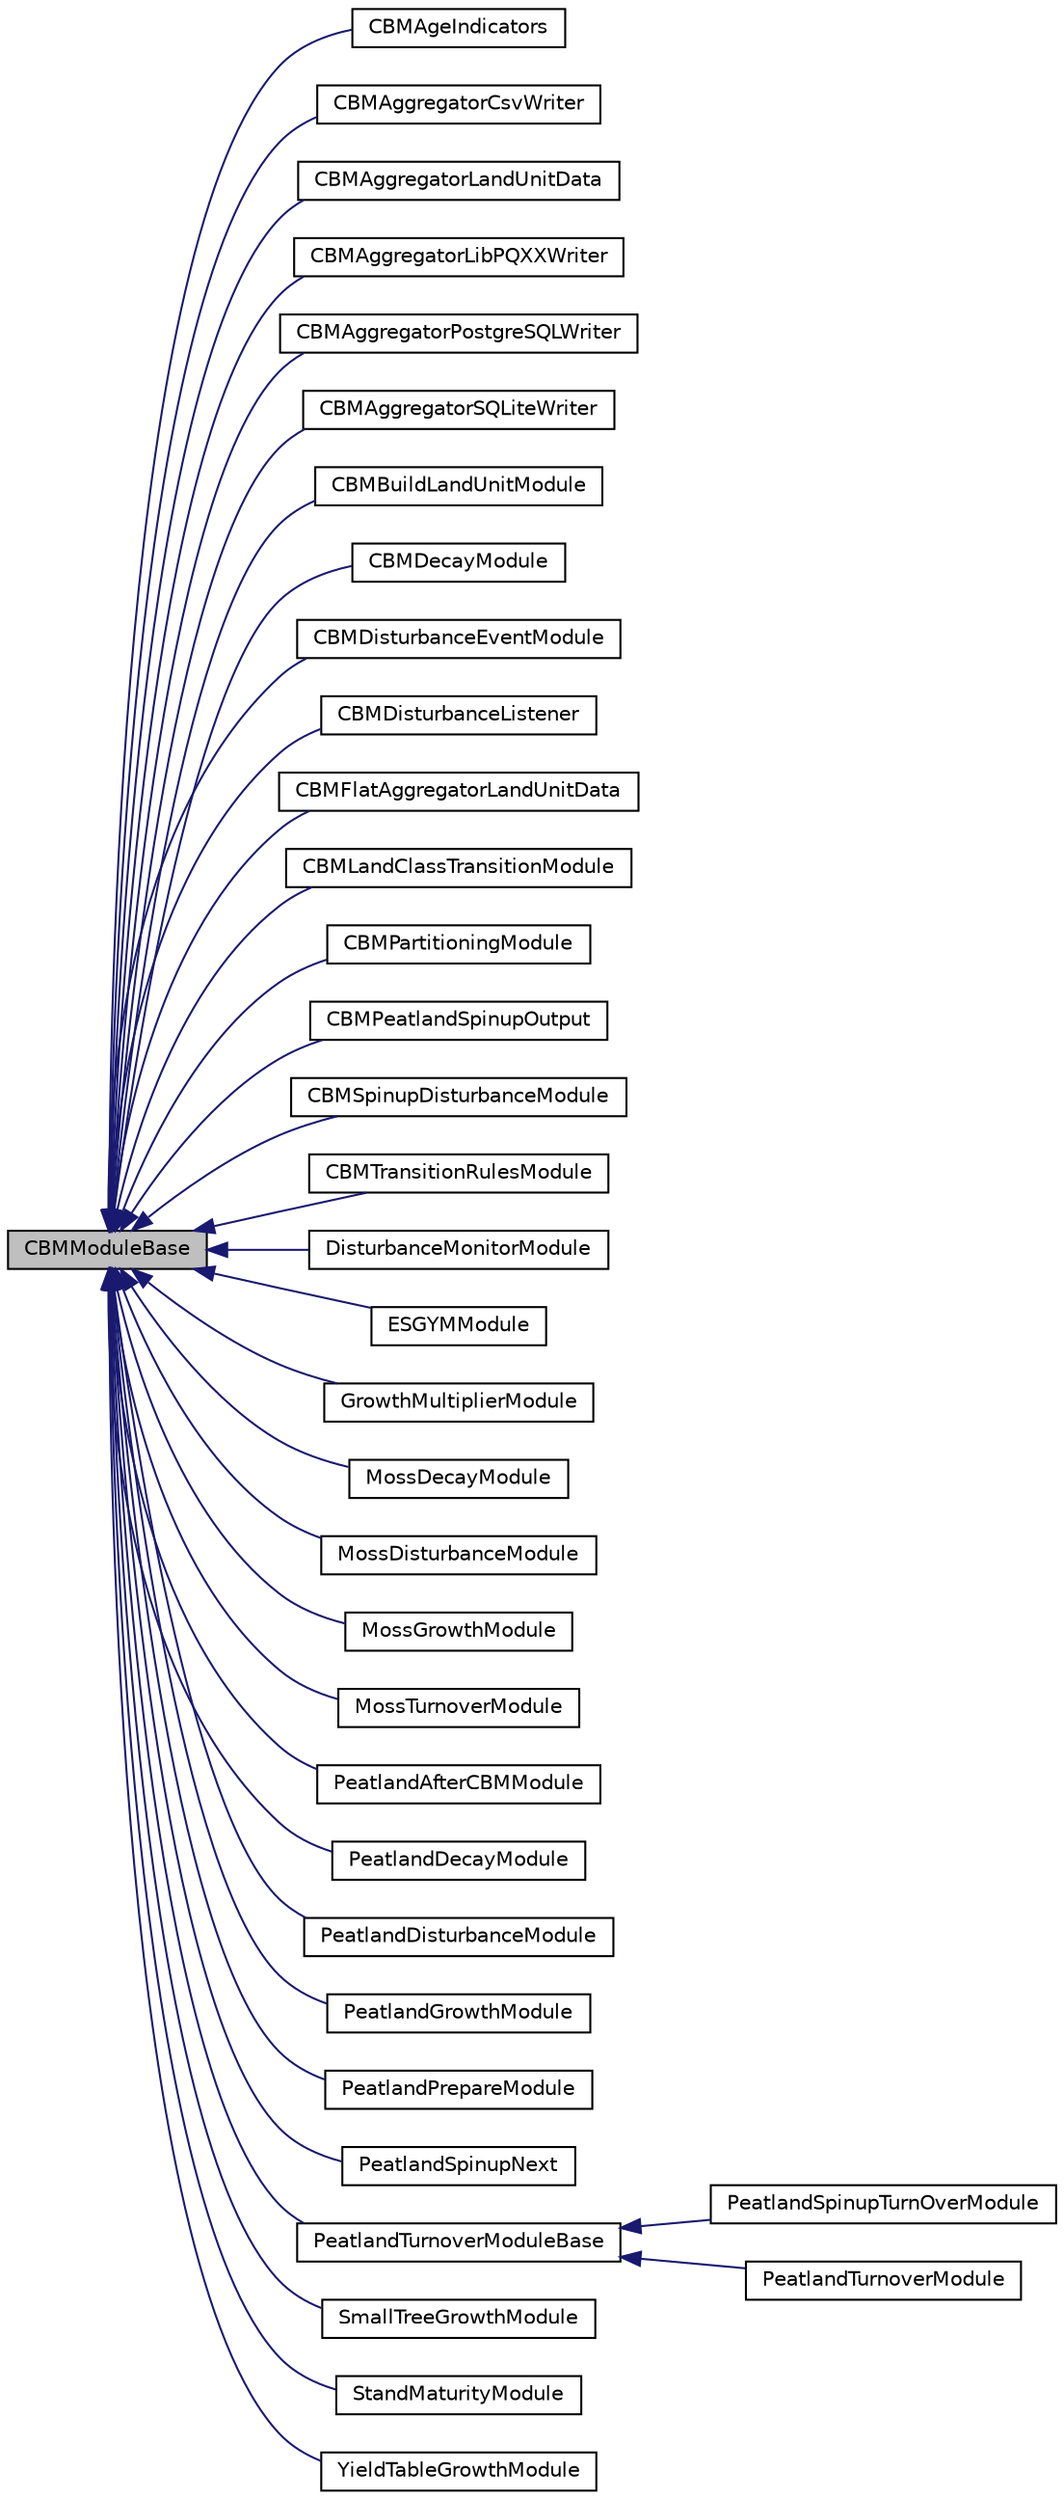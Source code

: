 digraph "CBMModuleBase"
{
 // LATEX_PDF_SIZE
  edge [fontname="Helvetica",fontsize="10",labelfontname="Helvetica",labelfontsize="10"];
  node [fontname="Helvetica",fontsize="10",shape=record];
  rankdir="LR";
  Node1 [label="CBMModuleBase",height=0.2,width=0.4,color="black", fillcolor="grey75", style="filled", fontcolor="black",tooltip=" "];
  Node1 -> Node2 [dir="back",color="midnightblue",fontsize="10",style="solid",fontname="Helvetica"];
  Node2 [label="CBMAgeIndicators",height=0.2,width=0.4,color="black", fillcolor="white", style="filled",URL="$classmoja_1_1modules_1_1cbm_1_1CBMAgeIndicators.html",tooltip=" "];
  Node1 -> Node3 [dir="back",color="midnightblue",fontsize="10",style="solid",fontname="Helvetica"];
  Node3 [label="CBMAggregatorCsvWriter",height=0.2,width=0.4,color="black", fillcolor="white", style="filled",URL="$classmoja_1_1modules_1_1cbm_1_1CBMAggregatorCsvWriter.html",tooltip=" "];
  Node1 -> Node4 [dir="back",color="midnightblue",fontsize="10",style="solid",fontname="Helvetica"];
  Node4 [label="CBMAggregatorLandUnitData",height=0.2,width=0.4,color="black", fillcolor="white", style="filled",URL="$classmoja_1_1modules_1_1cbm_1_1CBMAggregatorLandUnitData.html",tooltip=" "];
  Node1 -> Node5 [dir="back",color="midnightblue",fontsize="10",style="solid",fontname="Helvetica"];
  Node5 [label="CBMAggregatorLibPQXXWriter",height=0.2,width=0.4,color="black", fillcolor="white", style="filled",URL="$classmoja_1_1modules_1_1cbm_1_1CBMAggregatorLibPQXXWriter.html",tooltip=" "];
  Node1 -> Node6 [dir="back",color="midnightblue",fontsize="10",style="solid",fontname="Helvetica"];
  Node6 [label="CBMAggregatorPostgreSQLWriter",height=0.2,width=0.4,color="black", fillcolor="white", style="filled",URL="$classmoja_1_1modules_1_1cbm_1_1CBMAggregatorPostgreSQLWriter.html",tooltip=" "];
  Node1 -> Node7 [dir="back",color="midnightblue",fontsize="10",style="solid",fontname="Helvetica"];
  Node7 [label="CBMAggregatorSQLiteWriter",height=0.2,width=0.4,color="black", fillcolor="white", style="filled",URL="$classmoja_1_1modules_1_1cbm_1_1CBMAggregatorSQLiteWriter.html",tooltip=" "];
  Node1 -> Node8 [dir="back",color="midnightblue",fontsize="10",style="solid",fontname="Helvetica"];
  Node8 [label="CBMBuildLandUnitModule",height=0.2,width=0.4,color="black", fillcolor="white", style="filled",URL="$classmoja_1_1modules_1_1cbm_1_1CBMBuildLandUnitModule.html",tooltip=" "];
  Node1 -> Node9 [dir="back",color="midnightblue",fontsize="10",style="solid",fontname="Helvetica"];
  Node9 [label="CBMDecayModule",height=0.2,width=0.4,color="black", fillcolor="white", style="filled",URL="$classmoja_1_1modules_1_1cbm_1_1CBMDecayModule.html",tooltip="Performs annual decay and turnover on a set of dead organic matter pools"];
  Node1 -> Node10 [dir="back",color="midnightblue",fontsize="10",style="solid",fontname="Helvetica"];
  Node10 [label="CBMDisturbanceEventModule",height=0.2,width=0.4,color="black", fillcolor="white", style="filled",URL="$classmoja_1_1modules_1_1cbm_1_1CBMDisturbanceEventModule.html",tooltip=" "];
  Node1 -> Node11 [dir="back",color="midnightblue",fontsize="10",style="solid",fontname="Helvetica"];
  Node11 [label="CBMDisturbanceListener",height=0.2,width=0.4,color="black", fillcolor="white", style="filled",URL="$classmoja_1_1modules_1_1cbm_1_1CBMDisturbanceListener.html",tooltip=" "];
  Node1 -> Node12 [dir="back",color="midnightblue",fontsize="10",style="solid",fontname="Helvetica"];
  Node12 [label="CBMFlatAggregatorLandUnitData",height=0.2,width=0.4,color="black", fillcolor="white", style="filled",URL="$classmoja_1_1modules_1_1cbm_1_1CBMFlatAggregatorLandUnitData.html",tooltip=" "];
  Node1 -> Node13 [dir="back",color="midnightblue",fontsize="10",style="solid",fontname="Helvetica"];
  Node13 [label="CBMLandClassTransitionModule",height=0.2,width=0.4,color="black", fillcolor="white", style="filled",URL="$classmoja_1_1modules_1_1cbm_1_1CBMLandClassTransitionModule.html",tooltip=" "];
  Node1 -> Node14 [dir="back",color="midnightblue",fontsize="10",style="solid",fontname="Helvetica"];
  Node14 [label="CBMPartitioningModule",height=0.2,width=0.4,color="black", fillcolor="white", style="filled",URL="$classmoja_1_1modules_1_1cbm_1_1CBMPartitioningModule.html",tooltip=" "];
  Node1 -> Node15 [dir="back",color="midnightblue",fontsize="10",style="solid",fontname="Helvetica"];
  Node15 [label="CBMPeatlandSpinupOutput",height=0.2,width=0.4,color="black", fillcolor="white", style="filled",URL="$classmoja_1_1modules_1_1cbm_1_1CBMPeatlandSpinupOutput.html",tooltip=" "];
  Node1 -> Node16 [dir="back",color="midnightblue",fontsize="10",style="solid",fontname="Helvetica"];
  Node16 [label="CBMSpinupDisturbanceModule",height=0.2,width=0.4,color="black", fillcolor="white", style="filled",URL="$classmoja_1_1modules_1_1cbm_1_1CBMSpinupDisturbanceModule.html",tooltip=" "];
  Node1 -> Node17 [dir="back",color="midnightblue",fontsize="10",style="solid",fontname="Helvetica"];
  Node17 [label="CBMTransitionRulesModule",height=0.2,width=0.4,color="black", fillcolor="white", style="filled",URL="$classmoja_1_1modules_1_1cbm_1_1CBMTransitionRulesModule.html",tooltip=" "];
  Node1 -> Node18 [dir="back",color="midnightblue",fontsize="10",style="solid",fontname="Helvetica"];
  Node18 [label="DisturbanceMonitorModule",height=0.2,width=0.4,color="black", fillcolor="white", style="filled",URL="$classmoja_1_1modules_1_1cbm_1_1DisturbanceMonitorModule.html",tooltip=" "];
  Node1 -> Node19 [dir="back",color="midnightblue",fontsize="10",style="solid",fontname="Helvetica"];
  Node19 [label="ESGYMModule",height=0.2,width=0.4,color="black", fillcolor="white", style="filled",URL="$classmoja_1_1modules_1_1cbm_1_1ESGYMModule.html",tooltip=" "];
  Node1 -> Node20 [dir="back",color="midnightblue",fontsize="10",style="solid",fontname="Helvetica"];
  Node20 [label="GrowthMultiplierModule",height=0.2,width=0.4,color="black", fillcolor="white", style="filled",URL="$classmoja_1_1modules_1_1cbm_1_1GrowthMultiplierModule.html",tooltip=" "];
  Node1 -> Node21 [dir="back",color="midnightblue",fontsize="10",style="solid",fontname="Helvetica"];
  Node21 [label="MossDecayModule",height=0.2,width=0.4,color="black", fillcolor="white", style="filled",URL="$classmoja_1_1modules_1_1cbm_1_1MossDecayModule.html",tooltip="Parameters for moss related computing."];
  Node1 -> Node22 [dir="back",color="midnightblue",fontsize="10",style="solid",fontname="Helvetica"];
  Node22 [label="MossDisturbanceModule",height=0.2,width=0.4,color="black", fillcolor="white", style="filled",URL="$classmoja_1_1modules_1_1cbm_1_1MossDisturbanceModule.html",tooltip=" "];
  Node1 -> Node23 [dir="back",color="midnightblue",fontsize="10",style="solid",fontname="Helvetica"];
  Node23 [label="MossGrowthModule",height=0.2,width=0.4,color="black", fillcolor="white", style="filled",URL="$classmoja_1_1modules_1_1cbm_1_1MossGrowthModule.html",tooltip="Parameters for moss related computing."];
  Node1 -> Node24 [dir="back",color="midnightblue",fontsize="10",style="solid",fontname="Helvetica"];
  Node24 [label="MossTurnoverModule",height=0.2,width=0.4,color="black", fillcolor="white", style="filled",URL="$classmoja_1_1modules_1_1cbm_1_1MossTurnoverModule.html",tooltip="Parameters for moss related computing."];
  Node1 -> Node25 [dir="back",color="midnightblue",fontsize="10",style="solid",fontname="Helvetica"];
  Node25 [label="PeatlandAfterCBMModule",height=0.2,width=0.4,color="black", fillcolor="white", style="filled",URL="$classmoja_1_1modules_1_1cbm_1_1PeatlandAfterCBMModule.html",tooltip=" "];
  Node1 -> Node26 [dir="back",color="midnightblue",fontsize="10",style="solid",fontname="Helvetica"];
  Node26 [label="PeatlandDecayModule",height=0.2,width=0.4,color="black", fillcolor="white", style="filled",URL="$classmoja_1_1modules_1_1cbm_1_1PeatlandDecayModule.html",tooltip=" "];
  Node1 -> Node27 [dir="back",color="midnightblue",fontsize="10",style="solid",fontname="Helvetica"];
  Node27 [label="PeatlandDisturbanceModule",height=0.2,width=0.4,color="black", fillcolor="white", style="filled",URL="$classmoja_1_1modules_1_1cbm_1_1PeatlandDisturbanceModule.html",tooltip=" "];
  Node1 -> Node28 [dir="back",color="midnightblue",fontsize="10",style="solid",fontname="Helvetica"];
  Node28 [label="PeatlandGrowthModule",height=0.2,width=0.4,color="black", fillcolor="white", style="filled",URL="$classmoja_1_1modules_1_1cbm_1_1PeatlandGrowthModule.html",tooltip=" "];
  Node1 -> Node29 [dir="back",color="midnightblue",fontsize="10",style="solid",fontname="Helvetica"];
  Node29 [label="PeatlandPrepareModule",height=0.2,width=0.4,color="black", fillcolor="white", style="filled",URL="$classmoja_1_1modules_1_1cbm_1_1PeatlandPrepareModule.html",tooltip=" "];
  Node1 -> Node30 [dir="back",color="midnightblue",fontsize="10",style="solid",fontname="Helvetica"];
  Node30 [label="PeatlandSpinupNext",height=0.2,width=0.4,color="black", fillcolor="white", style="filled",URL="$classmoja_1_1modules_1_1cbm_1_1PeatlandSpinupNext.html",tooltip=" "];
  Node1 -> Node31 [dir="back",color="midnightblue",fontsize="10",style="solid",fontname="Helvetica"];
  Node31 [label="PeatlandTurnoverModuleBase",height=0.2,width=0.4,color="black", fillcolor="white", style="filled",URL="$classmoja_1_1modules_1_1cbm_1_1PeatlandTurnoverModuleBase.html",tooltip=" "];
  Node31 -> Node32 [dir="back",color="midnightblue",fontsize="10",style="solid",fontname="Helvetica"];
  Node32 [label="PeatlandSpinupTurnOverModule",height=0.2,width=0.4,color="black", fillcolor="white", style="filled",URL="$classmoja_1_1modules_1_1cbm_1_1PeatlandSpinupTurnOverModule.html",tooltip=" "];
  Node31 -> Node33 [dir="back",color="midnightblue",fontsize="10",style="solid",fontname="Helvetica"];
  Node33 [label="PeatlandTurnoverModule",height=0.2,width=0.4,color="black", fillcolor="white", style="filled",URL="$classmoja_1_1modules_1_1cbm_1_1PeatlandTurnoverModule.html",tooltip=" "];
  Node1 -> Node34 [dir="back",color="midnightblue",fontsize="10",style="solid",fontname="Helvetica"];
  Node34 [label="SmallTreeGrowthModule",height=0.2,width=0.4,color="black", fillcolor="white", style="filled",URL="$classmoja_1_1modules_1_1cbm_1_1SmallTreeGrowthModule.html",tooltip=" "];
  Node1 -> Node35 [dir="back",color="midnightblue",fontsize="10",style="solid",fontname="Helvetica"];
  Node35 [label="StandMaturityModule",height=0.2,width=0.4,color="black", fillcolor="white", style="filled",URL="$classmoja_1_1modules_1_1cbm_1_1StandMaturityModule.html",tooltip=" "];
  Node1 -> Node36 [dir="back",color="midnightblue",fontsize="10",style="solid",fontname="Helvetica"];
  Node36 [label="YieldTableGrowthModule",height=0.2,width=0.4,color="black", fillcolor="white", style="filled",URL="$classmoja_1_1modules_1_1cbm_1_1YieldTableGrowthModule.html",tooltip=" "];
}
